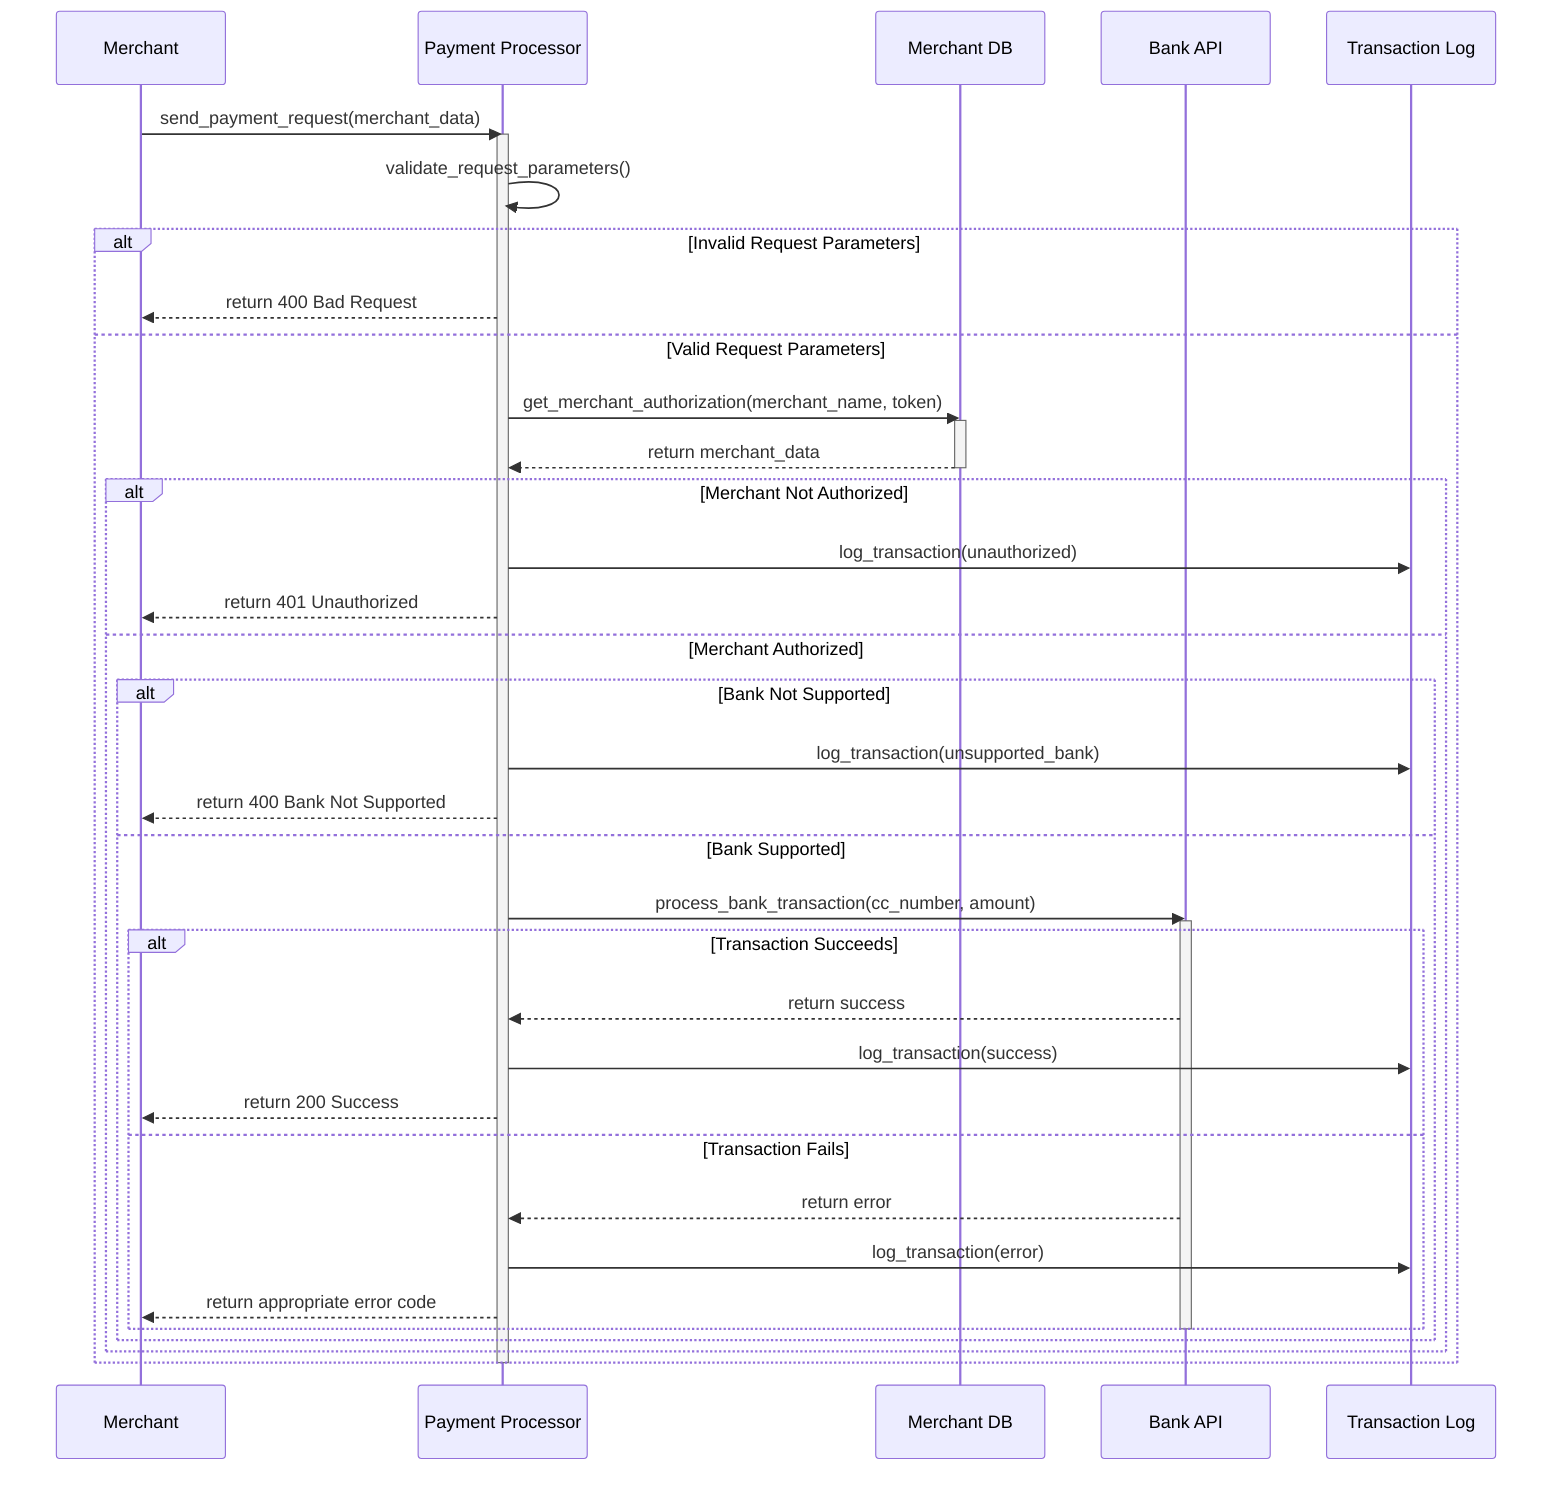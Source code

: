sequenceDiagram
    participant Merchant
    participant Processor as Payment Processor
    participant MerchantDB as Merchant DB
    participant Bank as Bank API
    participant TransactionDB as Transaction Log
    
    Merchant->>Processor: send_payment_request(merchant_data)
    activate Processor
    Processor->>Processor: validate_request_parameters()
    
    alt Invalid Request Parameters
        Processor-->>Merchant: return 400 Bad Request
    else Valid Request Parameters
        Processor->>MerchantDB: get_merchant_authorization(merchant_name, token)
        activate MerchantDB
        MerchantDB-->>Processor: return merchant_data
        deactivate MerchantDB
        
        alt Merchant Not Authorized
            Processor->>TransactionDB: log_transaction(unauthorized)
            Processor-->>Merchant: return 401 Unauthorized
        else Merchant Authorized
            alt Bank Not Supported
                Processor->>TransactionDB: log_transaction(unsupported_bank)
                Processor-->>Merchant: return 400 Bank Not Supported
            else Bank Supported
                Processor->>Bank: process_bank_transaction(cc_number, amount)
                activate Bank
                
                alt Transaction Succeeds
                    Bank-->>Processor: return success
                    Processor->>TransactionDB: log_transaction(success)
                    Processor-->>Merchant: return 200 Success
                else Transaction Fails
                    Bank-->>Processor: return error
                    Processor->>TransactionDB: log_transaction(error)
                    Processor-->>Merchant: return appropriate error code
                end
                deactivate Bank
            end
        end
    end
    
    deactivate Processor